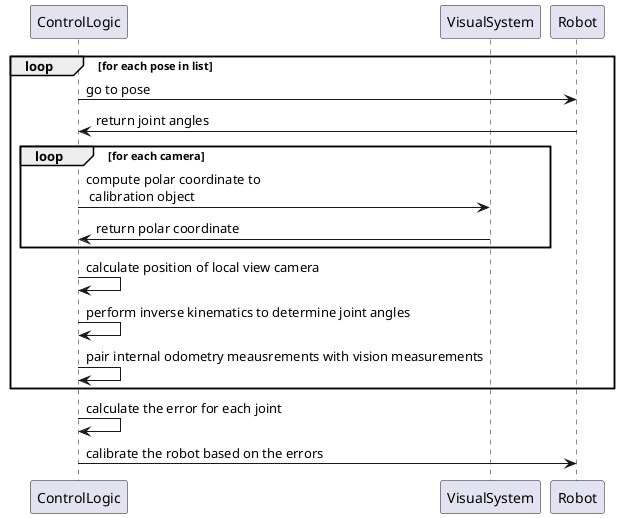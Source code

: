 @startuml

participant ControlLogic
participant VisualSystem
participant Robot

loop for each pose in list
    ControlLogic -> Robot: go to pose
    Robot -> ControlLogic: return joint angles

    loop for each camera
        ControlLogic -> VisualSystem: compute polar coordinate to\n calibration object
        VisualSystem -> ControlLogic: return polar coordinate
    end
    ControlLogic -> ControlLogic: calculate position of local view camera
    ControlLogic -> ControlLogic: perform inverse kinematics to determine joint angles
    ControlLogic -> ControlLogic: pair internal odometry meausrements with vision measurements
end

ControlLogic -> ControlLogic: calculate the error for each joint
ControlLogic -> Robot: calibrate the robot based on the errors
@enduml